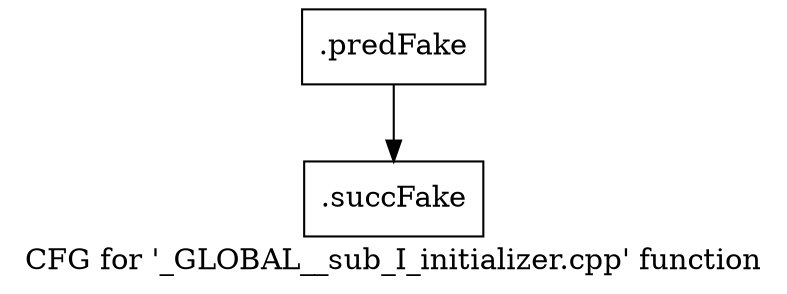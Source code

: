 digraph "CFG for '_GLOBAL__sub_I_initializer.cpp' function" {
	label="CFG for '_GLOBAL__sub_I_initializer.cpp' function";

	Node0x51fd870 [shape=record,filename="../../../../src/initializer.cpp",linenumber="0",label="{.predFake}"];
	Node0x51fd870 -> Node0x52caef0[ callList="" memoryops="" filename="../../../../src/initializer.cpp" execusionnum="0"];
	Node0x52caef0 [shape=record,filename="",linenumber="",label="{.succFake}"];
}
